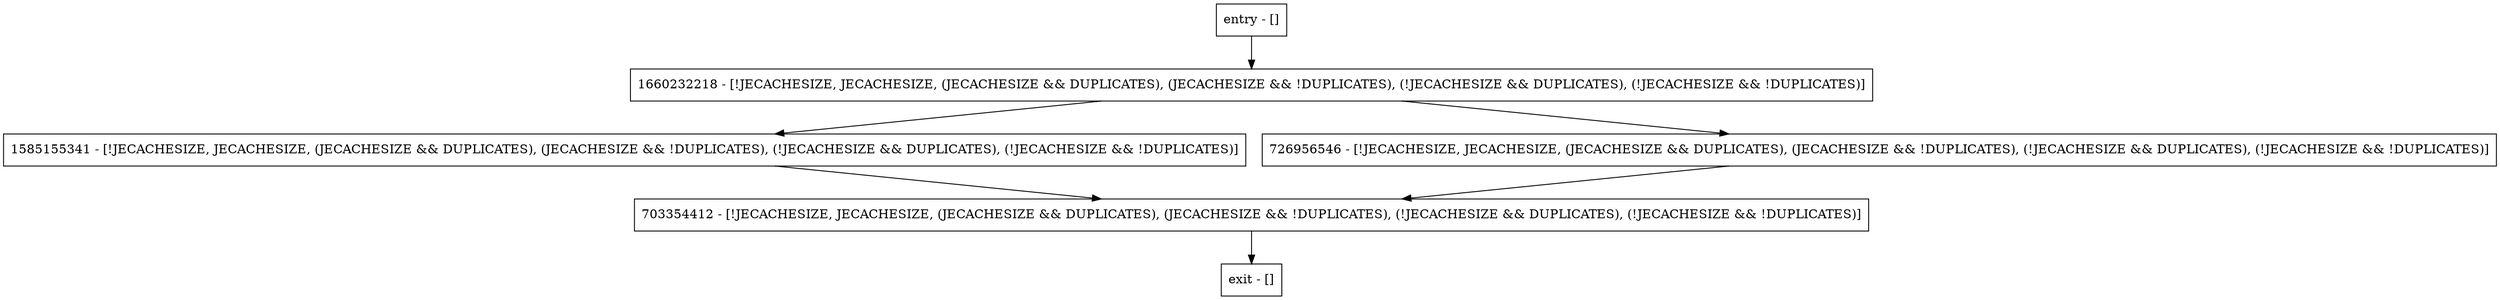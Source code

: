 digraph getRepContext {
node [shape=record];
entry [label="entry - []"];
exit [label="exit - []"];
1660232218 [label="1660232218 - [!JECACHESIZE, JECACHESIZE, (JECACHESIZE && DUPLICATES), (JECACHESIZE && !DUPLICATES), (!JECACHESIZE && DUPLICATES), (!JECACHESIZE && !DUPLICATES)]"];
1585155341 [label="1585155341 - [!JECACHESIZE, JECACHESIZE, (JECACHESIZE && DUPLICATES), (JECACHESIZE && !DUPLICATES), (!JECACHESIZE && DUPLICATES), (!JECACHESIZE && !DUPLICATES)]"];
703354412 [label="703354412 - [!JECACHESIZE, JECACHESIZE, (JECACHESIZE && DUPLICATES), (JECACHESIZE && !DUPLICATES), (!JECACHESIZE && DUPLICATES), (!JECACHESIZE && !DUPLICATES)]"];
726956546 [label="726956546 - [!JECACHESIZE, JECACHESIZE, (JECACHESIZE && DUPLICATES), (JECACHESIZE && !DUPLICATES), (!JECACHESIZE && DUPLICATES), (!JECACHESIZE && !DUPLICATES)]"];
entry;
exit;
entry -> 1660232218;
1660232218 -> 1585155341;
1660232218 -> 726956546;
1585155341 -> 703354412;
703354412 -> exit;
726956546 -> 703354412;
}
